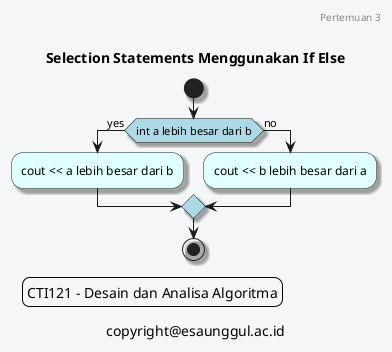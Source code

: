 @startuml ifelse

skinparam Shadowing true
skinparam BackgroundColor #f5f6f8
skinparam LegendBackgroundColor #f5f6f8

start
#LightBlue:if (int a lebih besar dari b) then (yes)
#LightCyan:cout << a lebih besar dari b;
else (no)
#LightCyan:cout << b lebih besar dari a;
endif
stop

header
  Pertemuan 3

endheader
title Selection Statements Menggunakan If Else
caption copyright@esaunggul.ac.id
legend left
CTI121 - Desain dan Analisa Algoritma
endlegend

@enduml